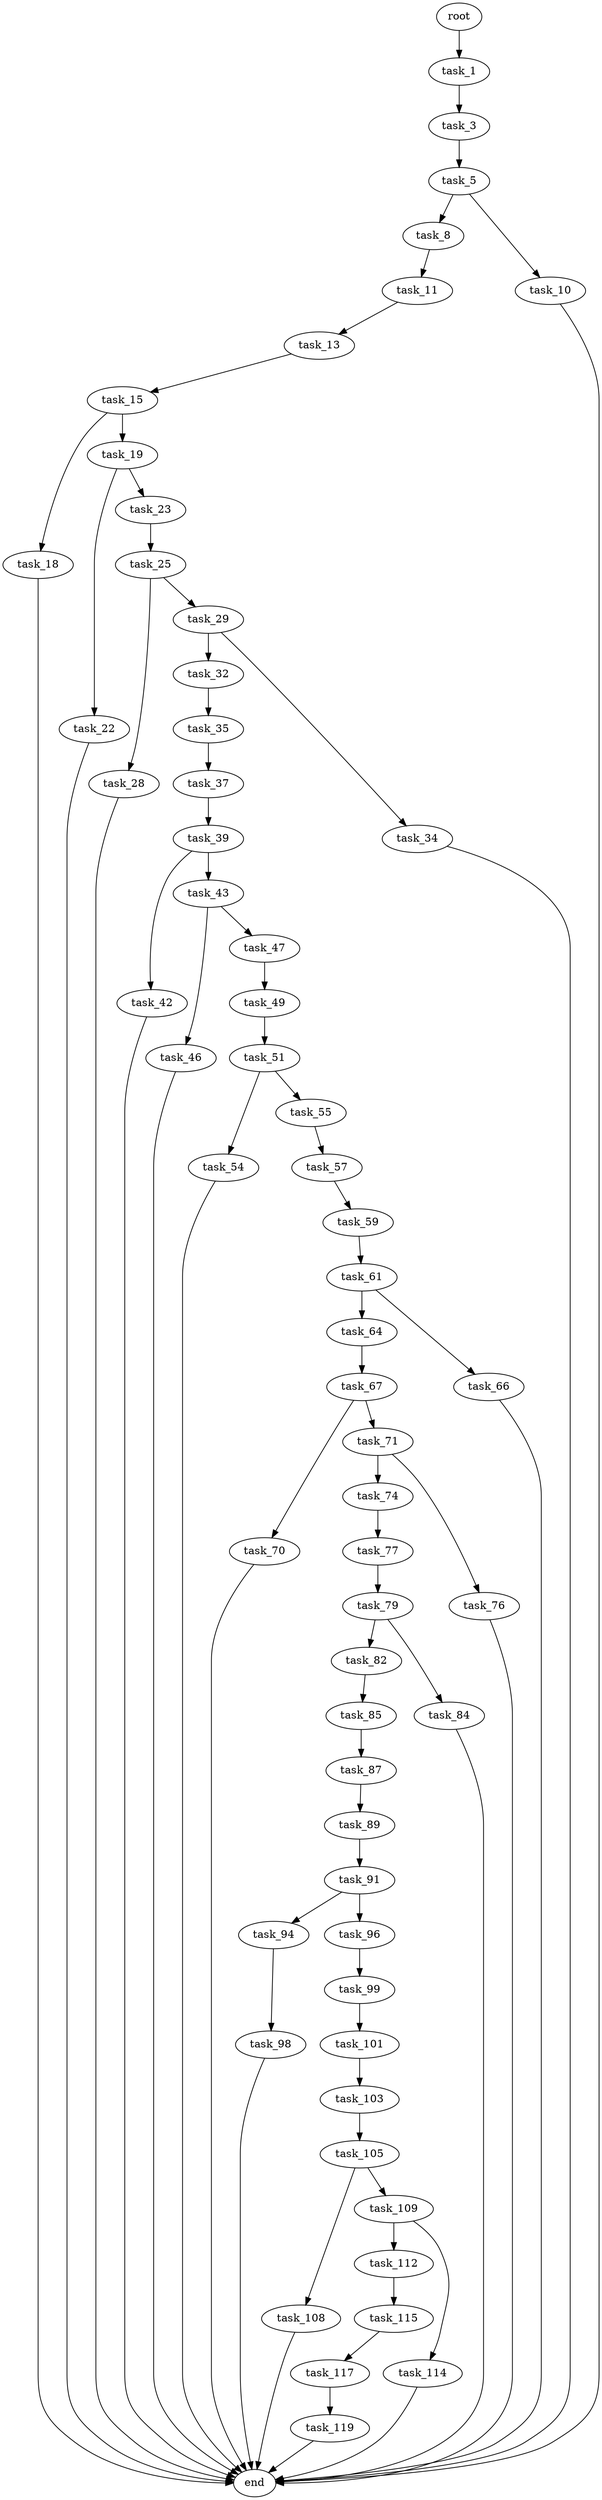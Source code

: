 digraph G {
  root [size="0.000000"];
  task_1 [size="368293445632.000000"];
  task_3 [size="21476829266.000000"];
  task_5 [size="28991029248.000000"];
  task_8 [size="10352727317.000000"];
  task_10 [size="43595280034.000000"];
  task_11 [size="12135665606.000000"];
  end [size="0.000000"];
  task_13 [size="588169816156.000000"];
  task_15 [size="74334895137.000000"];
  task_18 [size="466394890940.000000"];
  task_19 [size="231928233984.000000"];
  task_22 [size="661775028.000000"];
  task_23 [size="1073741824000.000000"];
  task_25 [size="328030975049.000000"];
  task_28 [size="25239072518.000000"];
  task_29 [size="829213280.000000"];
  task_32 [size="15887226248.000000"];
  task_34 [size="2237748185.000000"];
  task_35 [size="8868112194.000000"];
  task_37 [size="489822712392.000000"];
  task_39 [size="549755813888.000000"];
  task_42 [size="360601599850.000000"];
  task_43 [size="231928233984.000000"];
  task_46 [size="489825417863.000000"];
  task_47 [size="7933633642.000000"];
  task_49 [size="125948447620.000000"];
  task_51 [size="549755813888.000000"];
  task_54 [size="28991029248.000000"];
  task_55 [size="68719476736.000000"];
  task_57 [size="231928233984.000000"];
  task_59 [size="68719476736.000000"];
  task_61 [size="134217728000.000000"];
  task_64 [size="86770380322.000000"];
  task_66 [size="68719476736.000000"];
  task_67 [size="15396504134.000000"];
  task_70 [size="8973807246.000000"];
  task_71 [size="68719476736.000000"];
  task_74 [size="14092815858.000000"];
  task_76 [size="1073741824000.000000"];
  task_77 [size="65267367736.000000"];
  task_79 [size="24997808098.000000"];
  task_82 [size="30291158259.000000"];
  task_84 [size="9579464220.000000"];
  task_85 [size="14764514594.000000"];
  task_87 [size="3976330128.000000"];
  task_89 [size="8589934592.000000"];
  task_91 [size="8589934592.000000"];
  task_94 [size="46581030372.000000"];
  task_96 [size="8589934592.000000"];
  task_98 [size="68719476736.000000"];
  task_99 [size="27588589522.000000"];
  task_101 [size="12524099838.000000"];
  task_103 [size="171254151372.000000"];
  task_105 [size="629633740773.000000"];
  task_108 [size="31328435926.000000"];
  task_109 [size="28991029248.000000"];
  task_112 [size="8307289344.000000"];
  task_114 [size="5999669805.000000"];
  task_115 [size="68788689424.000000"];
  task_117 [size="1492102883.000000"];
  task_119 [size="549755813888.000000"];

  root -> task_1 [size="1.000000"];
  task_1 -> task_3 [size="411041792.000000"];
  task_3 -> task_5 [size="838860800.000000"];
  task_5 -> task_8 [size="75497472.000000"];
  task_5 -> task_10 [size="75497472.000000"];
  task_8 -> task_11 [size="301989888.000000"];
  task_10 -> end [size="1.000000"];
  task_11 -> task_13 [size="301989888.000000"];
  task_13 -> task_15 [size="536870912.000000"];
  task_15 -> task_18 [size="209715200.000000"];
  task_15 -> task_19 [size="209715200.000000"];
  task_18 -> end [size="1.000000"];
  task_19 -> task_22 [size="301989888.000000"];
  task_19 -> task_23 [size="301989888.000000"];
  task_22 -> end [size="1.000000"];
  task_23 -> task_25 [size="838860800.000000"];
  task_25 -> task_28 [size="301989888.000000"];
  task_25 -> task_29 [size="301989888.000000"];
  task_28 -> end [size="1.000000"];
  task_29 -> task_32 [size="33554432.000000"];
  task_29 -> task_34 [size="33554432.000000"];
  task_32 -> task_35 [size="301989888.000000"];
  task_34 -> end [size="1.000000"];
  task_35 -> task_37 [size="536870912.000000"];
  task_37 -> task_39 [size="536870912.000000"];
  task_39 -> task_42 [size="536870912.000000"];
  task_39 -> task_43 [size="536870912.000000"];
  task_42 -> end [size="1.000000"];
  task_43 -> task_46 [size="301989888.000000"];
  task_43 -> task_47 [size="301989888.000000"];
  task_46 -> end [size="1.000000"];
  task_47 -> task_49 [size="134217728.000000"];
  task_49 -> task_51 [size="301989888.000000"];
  task_51 -> task_54 [size="536870912.000000"];
  task_51 -> task_55 [size="536870912.000000"];
  task_54 -> end [size="1.000000"];
  task_55 -> task_57 [size="134217728.000000"];
  task_57 -> task_59 [size="301989888.000000"];
  task_59 -> task_61 [size="134217728.000000"];
  task_61 -> task_64 [size="209715200.000000"];
  task_61 -> task_66 [size="209715200.000000"];
  task_64 -> task_67 [size="411041792.000000"];
  task_66 -> end [size="1.000000"];
  task_67 -> task_70 [size="536870912.000000"];
  task_67 -> task_71 [size="536870912.000000"];
  task_70 -> end [size="1.000000"];
  task_71 -> task_74 [size="134217728.000000"];
  task_71 -> task_76 [size="134217728.000000"];
  task_74 -> task_77 [size="33554432.000000"];
  task_76 -> end [size="1.000000"];
  task_77 -> task_79 [size="301989888.000000"];
  task_79 -> task_82 [size="536870912.000000"];
  task_79 -> task_84 [size="536870912.000000"];
  task_82 -> task_85 [size="838860800.000000"];
  task_84 -> end [size="1.000000"];
  task_85 -> task_87 [size="536870912.000000"];
  task_87 -> task_89 [size="134217728.000000"];
  task_89 -> task_91 [size="33554432.000000"];
  task_91 -> task_94 [size="33554432.000000"];
  task_91 -> task_96 [size="33554432.000000"];
  task_94 -> task_98 [size="838860800.000000"];
  task_96 -> task_99 [size="33554432.000000"];
  task_98 -> end [size="1.000000"];
  task_99 -> task_101 [size="536870912.000000"];
  task_101 -> task_103 [size="209715200.000000"];
  task_103 -> task_105 [size="134217728.000000"];
  task_105 -> task_108 [size="411041792.000000"];
  task_105 -> task_109 [size="411041792.000000"];
  task_108 -> end [size="1.000000"];
  task_109 -> task_112 [size="75497472.000000"];
  task_109 -> task_114 [size="75497472.000000"];
  task_112 -> task_115 [size="134217728.000000"];
  task_114 -> end [size="1.000000"];
  task_115 -> task_117 [size="75497472.000000"];
  task_117 -> task_119 [size="33554432.000000"];
  task_119 -> end [size="1.000000"];
}
